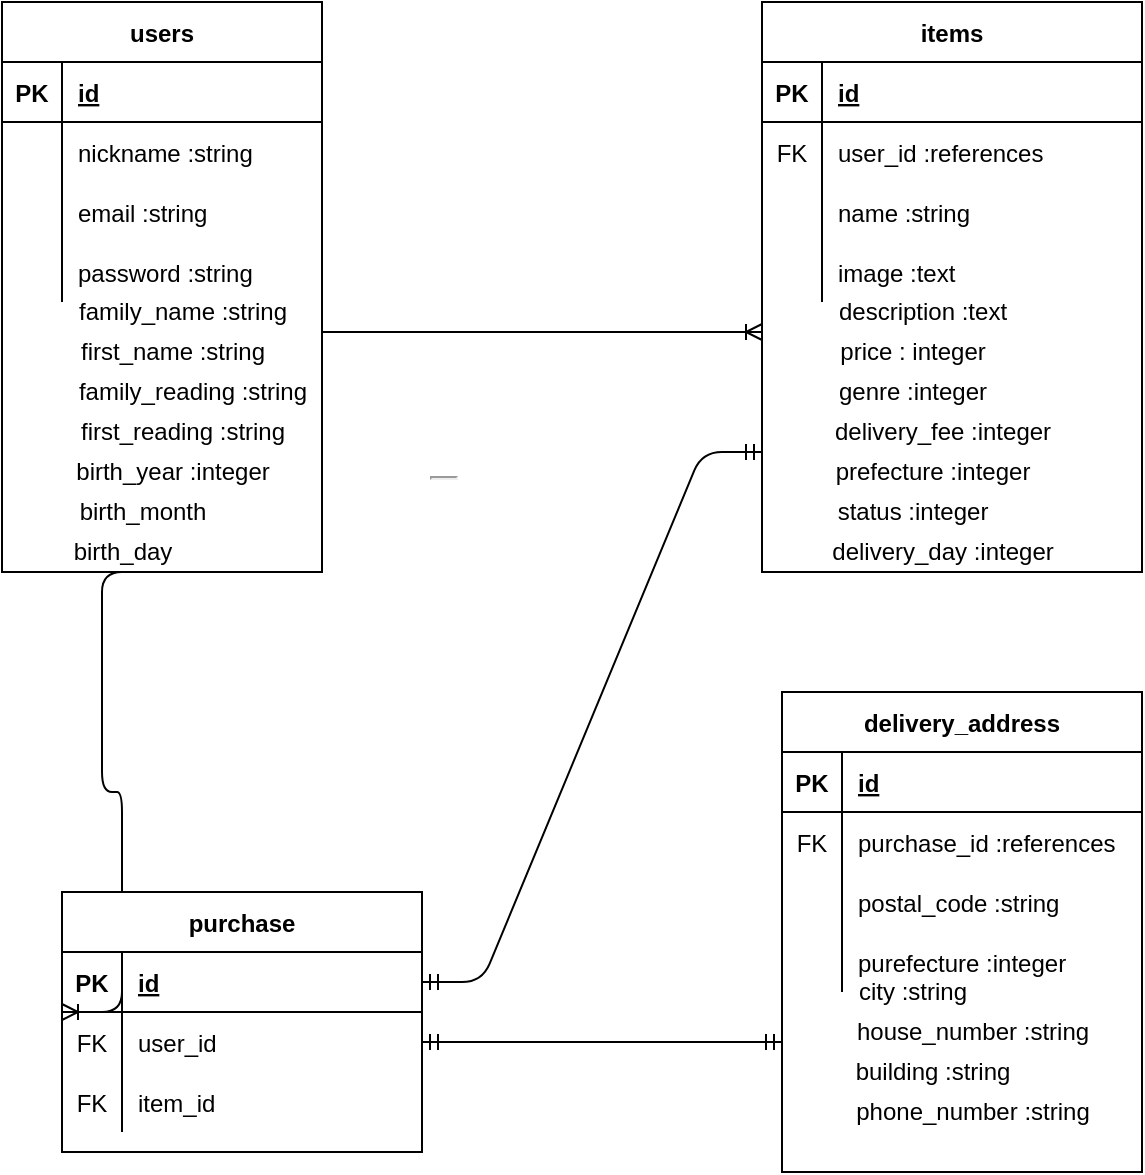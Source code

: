 <mxfile version="13.6.5" type="github">
  <diagram id="RHDtiLBlRx6c_QqVsQmq" name="ページ1">
    <mxGraphModel dx="1909" dy="572" grid="1" gridSize="10" guides="1" tooltips="1" connect="1" arrows="1" fold="1" page="1" pageScale="1" pageWidth="827" pageHeight="1169" math="0" shadow="0">
      <root>
        <mxCell id="0" />
        <mxCell id="1" parent="0" />
        <mxCell id="-R9fpxJyPCpMS1VGoLr2-45" value="&lt;hr&gt;&lt;table&gt;&lt;tbody&gt;&lt;tr&gt;&lt;td&gt;&lt;br&gt;&lt;/td&gt;&lt;td&gt;&lt;br&gt;&lt;/td&gt;&lt;td&gt;&lt;br&gt;&lt;/td&gt;&lt;/tr&gt;&lt;tr&gt;&lt;td&gt;&lt;br&gt;&lt;/td&gt;&lt;td&gt;&lt;br&gt;&lt;/td&gt;&lt;td&gt;&lt;br&gt;&lt;/td&gt;&lt;/tr&gt;&lt;tr&gt;&lt;td&gt;&lt;br&gt;&lt;/td&gt;&lt;td&gt;&lt;br&gt;&lt;/td&gt;&lt;td&gt;&lt;br&gt;&lt;/td&gt;&lt;/tr&gt;&lt;tr&gt;&lt;td&gt;&lt;br&gt;&lt;/td&gt;&lt;td&gt;&lt;br&gt;&lt;/td&gt;&lt;td&gt;&lt;br&gt;&lt;/td&gt;&lt;/tr&gt;&lt;/tbody&gt;&lt;/table&gt;" style="text;html=1;align=center;verticalAlign=middle;resizable=0;points=[];autosize=1;" vertex="1" parent="1">
          <mxGeometry x="185" y="245" width="30" height="90" as="geometry" />
        </mxCell>
        <mxCell id="-R9fpxJyPCpMS1VGoLr2-76" value="family_name :string" style="text;html=1;align=center;verticalAlign=middle;resizable=0;points=[];autosize=1;" vertex="1" parent="1">
          <mxGeometry x="10" y="160" width="120" height="20" as="geometry" />
        </mxCell>
        <mxCell id="-R9fpxJyPCpMS1VGoLr2-77" value="first_name :string" style="text;html=1;align=center;verticalAlign=middle;resizable=0;points=[];autosize=1;" vertex="1" parent="1">
          <mxGeometry x="10" y="180" width="110" height="20" as="geometry" />
        </mxCell>
        <mxCell id="-R9fpxJyPCpMS1VGoLr2-78" value="family_reading :string" style="text;html=1;align=center;verticalAlign=middle;resizable=0;points=[];autosize=1;" vertex="1" parent="1">
          <mxGeometry x="10" y="200" width="130" height="20" as="geometry" />
        </mxCell>
        <mxCell id="-R9fpxJyPCpMS1VGoLr2-79" value="first_reading :string" style="text;html=1;align=center;verticalAlign=middle;resizable=0;points=[];autosize=1;" vertex="1" parent="1">
          <mxGeometry x="10" y="220" width="120" height="20" as="geometry" />
        </mxCell>
        <mxCell id="-R9fpxJyPCpMS1VGoLr2-80" value="birth_year :integer" style="text;html=1;align=center;verticalAlign=middle;resizable=0;points=[];autosize=1;" vertex="1" parent="1">
          <mxGeometry x="10" y="240" width="110" height="20" as="geometry" />
        </mxCell>
        <mxCell id="-R9fpxJyPCpMS1VGoLr2-81" value="birth_month" style="text;html=1;align=center;verticalAlign=middle;resizable=0;points=[];autosize=1;" vertex="1" parent="1">
          <mxGeometry x="10" y="260" width="80" height="20" as="geometry" />
        </mxCell>
        <mxCell id="-R9fpxJyPCpMS1VGoLr2-82" value="birth_day" style="text;html=1;align=center;verticalAlign=middle;resizable=0;points=[];autosize=1;" vertex="1" parent="1">
          <mxGeometry x="10" y="280" width="60" height="20" as="geometry" />
        </mxCell>
        <mxCell id="-R9fpxJyPCpMS1VGoLr2-63" value="users" style="shape=table;startSize=30;container=1;collapsible=1;childLayout=tableLayout;fixedRows=1;rowLines=0;fontStyle=1;align=center;resizeLast=1;" vertex="1" parent="1">
          <mxGeometry x="-20" y="15" width="160" height="285" as="geometry" />
        </mxCell>
        <mxCell id="-R9fpxJyPCpMS1VGoLr2-64" value="" style="shape=partialRectangle;collapsible=0;dropTarget=0;pointerEvents=0;fillColor=none;top=0;left=0;bottom=1;right=0;points=[[0,0.5],[1,0.5]];portConstraint=eastwest;" vertex="1" parent="-R9fpxJyPCpMS1VGoLr2-63">
          <mxGeometry y="30" width="160" height="30" as="geometry" />
        </mxCell>
        <mxCell id="-R9fpxJyPCpMS1VGoLr2-65" value="PK" style="shape=partialRectangle;connectable=0;fillColor=none;top=0;left=0;bottom=0;right=0;fontStyle=1;overflow=hidden;" vertex="1" parent="-R9fpxJyPCpMS1VGoLr2-64">
          <mxGeometry width="30" height="30" as="geometry" />
        </mxCell>
        <mxCell id="-R9fpxJyPCpMS1VGoLr2-66" value="id" style="shape=partialRectangle;connectable=0;fillColor=none;top=0;left=0;bottom=0;right=0;align=left;spacingLeft=6;fontStyle=5;overflow=hidden;" vertex="1" parent="-R9fpxJyPCpMS1VGoLr2-64">
          <mxGeometry x="30" width="130" height="30" as="geometry" />
        </mxCell>
        <mxCell id="-R9fpxJyPCpMS1VGoLr2-67" value="" style="shape=partialRectangle;collapsible=0;dropTarget=0;pointerEvents=0;fillColor=none;top=0;left=0;bottom=0;right=0;points=[[0,0.5],[1,0.5]];portConstraint=eastwest;" vertex="1" parent="-R9fpxJyPCpMS1VGoLr2-63">
          <mxGeometry y="60" width="160" height="30" as="geometry" />
        </mxCell>
        <mxCell id="-R9fpxJyPCpMS1VGoLr2-68" value="" style="shape=partialRectangle;connectable=0;fillColor=none;top=0;left=0;bottom=0;right=0;editable=1;overflow=hidden;" vertex="1" parent="-R9fpxJyPCpMS1VGoLr2-67">
          <mxGeometry width="30" height="30" as="geometry" />
        </mxCell>
        <mxCell id="-R9fpxJyPCpMS1VGoLr2-69" value="nickname :string" style="shape=partialRectangle;connectable=0;fillColor=none;top=0;left=0;bottom=0;right=0;align=left;spacingLeft=6;overflow=hidden;" vertex="1" parent="-R9fpxJyPCpMS1VGoLr2-67">
          <mxGeometry x="30" width="130" height="30" as="geometry" />
        </mxCell>
        <mxCell id="-R9fpxJyPCpMS1VGoLr2-70" value="" style="shape=partialRectangle;collapsible=0;dropTarget=0;pointerEvents=0;fillColor=none;top=0;left=0;bottom=0;right=0;points=[[0,0.5],[1,0.5]];portConstraint=eastwest;" vertex="1" parent="-R9fpxJyPCpMS1VGoLr2-63">
          <mxGeometry y="90" width="160" height="30" as="geometry" />
        </mxCell>
        <mxCell id="-R9fpxJyPCpMS1VGoLr2-71" value="" style="shape=partialRectangle;connectable=0;fillColor=none;top=0;left=0;bottom=0;right=0;editable=1;overflow=hidden;" vertex="1" parent="-R9fpxJyPCpMS1VGoLr2-70">
          <mxGeometry width="30" height="30" as="geometry" />
        </mxCell>
        <mxCell id="-R9fpxJyPCpMS1VGoLr2-72" value="email :string" style="shape=partialRectangle;connectable=0;fillColor=none;top=0;left=0;bottom=0;right=0;align=left;spacingLeft=6;overflow=hidden;" vertex="1" parent="-R9fpxJyPCpMS1VGoLr2-70">
          <mxGeometry x="30" width="130" height="30" as="geometry" />
        </mxCell>
        <mxCell id="-R9fpxJyPCpMS1VGoLr2-73" value="" style="shape=partialRectangle;collapsible=0;dropTarget=0;pointerEvents=0;fillColor=none;top=0;left=0;bottom=0;right=0;points=[[0,0.5],[1,0.5]];portConstraint=eastwest;" vertex="1" parent="-R9fpxJyPCpMS1VGoLr2-63">
          <mxGeometry y="120" width="160" height="30" as="geometry" />
        </mxCell>
        <mxCell id="-R9fpxJyPCpMS1VGoLr2-74" value="" style="shape=partialRectangle;connectable=0;fillColor=none;top=0;left=0;bottom=0;right=0;editable=1;overflow=hidden;" vertex="1" parent="-R9fpxJyPCpMS1VGoLr2-73">
          <mxGeometry width="30" height="30" as="geometry" />
        </mxCell>
        <mxCell id="-R9fpxJyPCpMS1VGoLr2-75" value="password :string" style="shape=partialRectangle;connectable=0;fillColor=none;top=0;left=0;bottom=0;right=0;align=left;spacingLeft=6;overflow=hidden;" vertex="1" parent="-R9fpxJyPCpMS1VGoLr2-73">
          <mxGeometry x="30" width="130" height="30" as="geometry" />
        </mxCell>
        <mxCell id="-R9fpxJyPCpMS1VGoLr2-83" value="items" style="shape=table;startSize=30;container=1;collapsible=1;childLayout=tableLayout;fixedRows=1;rowLines=0;fontStyle=1;align=center;resizeLast=1;" vertex="1" parent="1">
          <mxGeometry x="360" y="15" width="190" height="285" as="geometry" />
        </mxCell>
        <mxCell id="-R9fpxJyPCpMS1VGoLr2-84" value="" style="shape=partialRectangle;collapsible=0;dropTarget=0;pointerEvents=0;fillColor=none;top=0;left=0;bottom=1;right=0;points=[[0,0.5],[1,0.5]];portConstraint=eastwest;" vertex="1" parent="-R9fpxJyPCpMS1VGoLr2-83">
          <mxGeometry y="30" width="190" height="30" as="geometry" />
        </mxCell>
        <mxCell id="-R9fpxJyPCpMS1VGoLr2-85" value="PK" style="shape=partialRectangle;connectable=0;fillColor=none;top=0;left=0;bottom=0;right=0;fontStyle=1;overflow=hidden;" vertex="1" parent="-R9fpxJyPCpMS1VGoLr2-84">
          <mxGeometry width="30" height="30" as="geometry" />
        </mxCell>
        <mxCell id="-R9fpxJyPCpMS1VGoLr2-86" value="id" style="shape=partialRectangle;connectable=0;fillColor=none;top=0;left=0;bottom=0;right=0;align=left;spacingLeft=6;fontStyle=5;overflow=hidden;" vertex="1" parent="-R9fpxJyPCpMS1VGoLr2-84">
          <mxGeometry x="30" width="160" height="30" as="geometry" />
        </mxCell>
        <mxCell id="-R9fpxJyPCpMS1VGoLr2-87" value="" style="shape=partialRectangle;collapsible=0;dropTarget=0;pointerEvents=0;fillColor=none;top=0;left=0;bottom=0;right=0;points=[[0,0.5],[1,0.5]];portConstraint=eastwest;" vertex="1" parent="-R9fpxJyPCpMS1VGoLr2-83">
          <mxGeometry y="60" width="190" height="30" as="geometry" />
        </mxCell>
        <mxCell id="-R9fpxJyPCpMS1VGoLr2-88" value="FK" style="shape=partialRectangle;connectable=0;fillColor=none;top=0;left=0;bottom=0;right=0;editable=1;overflow=hidden;" vertex="1" parent="-R9fpxJyPCpMS1VGoLr2-87">
          <mxGeometry width="30" height="30" as="geometry" />
        </mxCell>
        <mxCell id="-R9fpxJyPCpMS1VGoLr2-89" value="user_id :references" style="shape=partialRectangle;connectable=0;fillColor=none;top=0;left=0;bottom=0;right=0;align=left;spacingLeft=6;overflow=hidden;" vertex="1" parent="-R9fpxJyPCpMS1VGoLr2-87">
          <mxGeometry x="30" width="160" height="30" as="geometry" />
        </mxCell>
        <mxCell id="-R9fpxJyPCpMS1VGoLr2-90" value="" style="shape=partialRectangle;collapsible=0;dropTarget=0;pointerEvents=0;fillColor=none;top=0;left=0;bottom=0;right=0;points=[[0,0.5],[1,0.5]];portConstraint=eastwest;" vertex="1" parent="-R9fpxJyPCpMS1VGoLr2-83">
          <mxGeometry y="90" width="190" height="30" as="geometry" />
        </mxCell>
        <mxCell id="-R9fpxJyPCpMS1VGoLr2-91" value="" style="shape=partialRectangle;connectable=0;fillColor=none;top=0;left=0;bottom=0;right=0;editable=1;overflow=hidden;" vertex="1" parent="-R9fpxJyPCpMS1VGoLr2-90">
          <mxGeometry width="30" height="30" as="geometry" />
        </mxCell>
        <mxCell id="-R9fpxJyPCpMS1VGoLr2-92" value="name :string" style="shape=partialRectangle;connectable=0;fillColor=none;top=0;left=0;bottom=0;right=0;align=left;spacingLeft=6;overflow=hidden;" vertex="1" parent="-R9fpxJyPCpMS1VGoLr2-90">
          <mxGeometry x="30" width="160" height="30" as="geometry" />
        </mxCell>
        <mxCell id="-R9fpxJyPCpMS1VGoLr2-93" value="" style="shape=partialRectangle;collapsible=0;dropTarget=0;pointerEvents=0;fillColor=none;top=0;left=0;bottom=0;right=0;points=[[0,0.5],[1,0.5]];portConstraint=eastwest;" vertex="1" parent="-R9fpxJyPCpMS1VGoLr2-83">
          <mxGeometry y="120" width="190" height="30" as="geometry" />
        </mxCell>
        <mxCell id="-R9fpxJyPCpMS1VGoLr2-94" value="" style="shape=partialRectangle;connectable=0;fillColor=none;top=0;left=0;bottom=0;right=0;editable=1;overflow=hidden;" vertex="1" parent="-R9fpxJyPCpMS1VGoLr2-93">
          <mxGeometry width="30" height="30" as="geometry" />
        </mxCell>
        <mxCell id="-R9fpxJyPCpMS1VGoLr2-95" value="image :text" style="shape=partialRectangle;connectable=0;fillColor=none;top=0;left=0;bottom=0;right=0;align=left;spacingLeft=6;overflow=hidden;" vertex="1" parent="-R9fpxJyPCpMS1VGoLr2-93">
          <mxGeometry x="30" width="160" height="30" as="geometry" />
        </mxCell>
        <mxCell id="-R9fpxJyPCpMS1VGoLr2-96" value="description :text" style="text;html=1;align=center;verticalAlign=middle;resizable=0;points=[];autosize=1;" vertex="1" parent="1">
          <mxGeometry x="390" y="160" width="100" height="20" as="geometry" />
        </mxCell>
        <mxCell id="-R9fpxJyPCpMS1VGoLr2-97" value="price : integer" style="text;html=1;align=center;verticalAlign=middle;resizable=0;points=[];autosize=1;" vertex="1" parent="1">
          <mxGeometry x="390" y="180" width="90" height="20" as="geometry" />
        </mxCell>
        <mxCell id="-R9fpxJyPCpMS1VGoLr2-99" value="genre :integer" style="text;html=1;align=center;verticalAlign=middle;resizable=0;points=[];autosize=1;" vertex="1" parent="1">
          <mxGeometry x="390" y="200" width="90" height="20" as="geometry" />
        </mxCell>
        <mxCell id="-R9fpxJyPCpMS1VGoLr2-100" value="delivery_fee :integer" style="text;html=1;align=center;verticalAlign=middle;resizable=0;points=[];autosize=1;" vertex="1" parent="1">
          <mxGeometry x="390" y="220" width="120" height="20" as="geometry" />
        </mxCell>
        <mxCell id="-R9fpxJyPCpMS1VGoLr2-101" value="prefecture :integer" style="text;html=1;align=center;verticalAlign=middle;resizable=0;points=[];autosize=1;" vertex="1" parent="1">
          <mxGeometry x="390" y="240" width="110" height="20" as="geometry" />
        </mxCell>
        <mxCell id="-R9fpxJyPCpMS1VGoLr2-102" value="status :integer" style="text;html=1;align=center;verticalAlign=middle;resizable=0;points=[];autosize=1;" vertex="1" parent="1">
          <mxGeometry x="390" y="260" width="90" height="20" as="geometry" />
        </mxCell>
        <mxCell id="-R9fpxJyPCpMS1VGoLr2-103" value="delivery_day :integer" style="text;html=1;align=center;verticalAlign=middle;resizable=0;points=[];autosize=1;" vertex="1" parent="1">
          <mxGeometry x="385" y="280" width="130" height="20" as="geometry" />
        </mxCell>
        <mxCell id="-R9fpxJyPCpMS1VGoLr2-130" value="city :string" style="text;html=1;align=center;verticalAlign=middle;resizable=0;points=[];autosize=1;" vertex="1" parent="1">
          <mxGeometry x="400" y="500" width="70" height="20" as="geometry" />
        </mxCell>
        <mxCell id="-R9fpxJyPCpMS1VGoLr2-131" value="house_number :string" style="text;html=1;align=center;verticalAlign=middle;resizable=0;points=[];autosize=1;" vertex="1" parent="1">
          <mxGeometry x="400" y="520" width="130" height="20" as="geometry" />
        </mxCell>
        <mxCell id="-R9fpxJyPCpMS1VGoLr2-132" value="building :string" style="text;html=1;align=center;verticalAlign=middle;resizable=0;points=[];autosize=1;" vertex="1" parent="1">
          <mxGeometry x="400" y="540" width="90" height="20" as="geometry" />
        </mxCell>
        <mxCell id="-R9fpxJyPCpMS1VGoLr2-133" value="phone_number :string" style="text;html=1;align=center;verticalAlign=middle;resizable=0;points=[];autosize=1;" vertex="1" parent="1">
          <mxGeometry x="400" y="560" width="130" height="20" as="geometry" />
        </mxCell>
        <mxCell id="-R9fpxJyPCpMS1VGoLr2-138" value="" style="edgeStyle=entityRelationEdgeStyle;fontSize=12;html=1;endArrow=ERoneToMany;" edge="1" parent="1">
          <mxGeometry width="100" height="100" relative="1" as="geometry">
            <mxPoint x="140" y="180" as="sourcePoint" />
            <mxPoint x="360" y="180" as="targetPoint" />
          </mxGeometry>
        </mxCell>
        <mxCell id="-R9fpxJyPCpMS1VGoLr2-140" value="" style="edgeStyle=entityRelationEdgeStyle;fontSize=12;html=1;endArrow=ERoneToMany;entryX=0;entryY=0;entryDx=0;entryDy=0;entryPerimeter=0;exitX=0.5;exitY=1;exitDx=0;exitDy=0;" edge="1" parent="1" source="-R9fpxJyPCpMS1VGoLr2-63" target="-R9fpxJyPCpMS1VGoLr2-111">
          <mxGeometry width="100" height="100" relative="1" as="geometry">
            <mxPoint x="-20" y="300" as="sourcePoint" />
            <mxPoint x="550" y="290" as="targetPoint" />
          </mxGeometry>
        </mxCell>
        <mxCell id="-R9fpxJyPCpMS1VGoLr2-104" value="purchase" style="shape=table;startSize=30;container=1;collapsible=1;childLayout=tableLayout;fixedRows=1;rowLines=0;fontStyle=1;align=center;resizeLast=1;" vertex="1" parent="1">
          <mxGeometry x="10" y="460" width="180" height="130" as="geometry" />
        </mxCell>
        <mxCell id="-R9fpxJyPCpMS1VGoLr2-105" value="" style="shape=partialRectangle;collapsible=0;dropTarget=0;pointerEvents=0;fillColor=none;top=0;left=0;bottom=1;right=0;points=[[0,0.5],[1,0.5]];portConstraint=eastwest;" vertex="1" parent="-R9fpxJyPCpMS1VGoLr2-104">
          <mxGeometry y="30" width="180" height="30" as="geometry" />
        </mxCell>
        <mxCell id="-R9fpxJyPCpMS1VGoLr2-106" value="PK" style="shape=partialRectangle;connectable=0;fillColor=none;top=0;left=0;bottom=0;right=0;fontStyle=1;overflow=hidden;" vertex="1" parent="-R9fpxJyPCpMS1VGoLr2-105">
          <mxGeometry width="30" height="30" as="geometry" />
        </mxCell>
        <mxCell id="-R9fpxJyPCpMS1VGoLr2-107" value="id" style="shape=partialRectangle;connectable=0;fillColor=none;top=0;left=0;bottom=0;right=0;align=left;spacingLeft=6;fontStyle=5;overflow=hidden;" vertex="1" parent="-R9fpxJyPCpMS1VGoLr2-105">
          <mxGeometry x="30" width="150" height="30" as="geometry" />
        </mxCell>
        <mxCell id="-R9fpxJyPCpMS1VGoLr2-111" value="" style="shape=partialRectangle;collapsible=0;dropTarget=0;pointerEvents=0;fillColor=none;top=0;left=0;bottom=0;right=0;points=[[0,0.5],[1,0.5]];portConstraint=eastwest;" vertex="1" parent="-R9fpxJyPCpMS1VGoLr2-104">
          <mxGeometry y="60" width="180" height="30" as="geometry" />
        </mxCell>
        <mxCell id="-R9fpxJyPCpMS1VGoLr2-112" value="FK" style="shape=partialRectangle;connectable=0;fillColor=none;top=0;left=0;bottom=0;right=0;editable=1;overflow=hidden;" vertex="1" parent="-R9fpxJyPCpMS1VGoLr2-111">
          <mxGeometry width="30" height="30" as="geometry" />
        </mxCell>
        <mxCell id="-R9fpxJyPCpMS1VGoLr2-113" value="user_id" style="shape=partialRectangle;connectable=0;fillColor=none;top=0;left=0;bottom=0;right=0;align=left;spacingLeft=6;overflow=hidden;" vertex="1" parent="-R9fpxJyPCpMS1VGoLr2-111">
          <mxGeometry x="30" width="150" height="30" as="geometry" />
        </mxCell>
        <mxCell id="-R9fpxJyPCpMS1VGoLr2-114" value="" style="shape=partialRectangle;collapsible=0;dropTarget=0;pointerEvents=0;fillColor=none;top=0;left=0;bottom=0;right=0;points=[[0,0.5],[1,0.5]];portConstraint=eastwest;" vertex="1" parent="-R9fpxJyPCpMS1VGoLr2-104">
          <mxGeometry y="90" width="180" height="30" as="geometry" />
        </mxCell>
        <mxCell id="-R9fpxJyPCpMS1VGoLr2-115" value="FK" style="shape=partialRectangle;connectable=0;fillColor=none;top=0;left=0;bottom=0;right=0;editable=1;overflow=hidden;" vertex="1" parent="-R9fpxJyPCpMS1VGoLr2-114">
          <mxGeometry width="30" height="30" as="geometry" />
        </mxCell>
        <mxCell id="-R9fpxJyPCpMS1VGoLr2-116" value="item_id" style="shape=partialRectangle;connectable=0;fillColor=none;top=0;left=0;bottom=0;right=0;align=left;spacingLeft=6;overflow=hidden;" vertex="1" parent="-R9fpxJyPCpMS1VGoLr2-114">
          <mxGeometry x="30" width="150" height="30" as="geometry" />
        </mxCell>
        <mxCell id="-R9fpxJyPCpMS1VGoLr2-141" value="" style="edgeStyle=entityRelationEdgeStyle;fontSize=12;html=1;endArrow=ERmandOne;startArrow=ERmandOne;" edge="1" parent="1" source="-R9fpxJyPCpMS1VGoLr2-105">
          <mxGeometry width="100" height="100" relative="1" as="geometry">
            <mxPoint x="260" y="400" as="sourcePoint" />
            <mxPoint x="360" y="240" as="targetPoint" />
          </mxGeometry>
        </mxCell>
        <mxCell id="-R9fpxJyPCpMS1VGoLr2-117" value="delivery_address" style="shape=table;startSize=30;container=1;collapsible=1;childLayout=tableLayout;fixedRows=1;rowLines=0;fontStyle=1;align=center;resizeLast=1;" vertex="1" parent="1">
          <mxGeometry x="370" y="360" width="180" height="240" as="geometry" />
        </mxCell>
        <mxCell id="-R9fpxJyPCpMS1VGoLr2-118" value="" style="shape=partialRectangle;collapsible=0;dropTarget=0;pointerEvents=0;fillColor=none;top=0;left=0;bottom=1;right=0;points=[[0,0.5],[1,0.5]];portConstraint=eastwest;" vertex="1" parent="-R9fpxJyPCpMS1VGoLr2-117">
          <mxGeometry y="30" width="180" height="30" as="geometry" />
        </mxCell>
        <mxCell id="-R9fpxJyPCpMS1VGoLr2-119" value="PK" style="shape=partialRectangle;connectable=0;fillColor=none;top=0;left=0;bottom=0;right=0;fontStyle=1;overflow=hidden;" vertex="1" parent="-R9fpxJyPCpMS1VGoLr2-118">
          <mxGeometry width="30" height="30" as="geometry" />
        </mxCell>
        <mxCell id="-R9fpxJyPCpMS1VGoLr2-120" value="id" style="shape=partialRectangle;connectable=0;fillColor=none;top=0;left=0;bottom=0;right=0;align=left;spacingLeft=6;fontStyle=5;overflow=hidden;" vertex="1" parent="-R9fpxJyPCpMS1VGoLr2-118">
          <mxGeometry x="30" width="150" height="30" as="geometry" />
        </mxCell>
        <mxCell id="-R9fpxJyPCpMS1VGoLr2-121" value="" style="shape=partialRectangle;collapsible=0;dropTarget=0;pointerEvents=0;fillColor=none;top=0;left=0;bottom=0;right=0;points=[[0,0.5],[1,0.5]];portConstraint=eastwest;" vertex="1" parent="-R9fpxJyPCpMS1VGoLr2-117">
          <mxGeometry y="60" width="180" height="30" as="geometry" />
        </mxCell>
        <mxCell id="-R9fpxJyPCpMS1VGoLr2-122" value="FK" style="shape=partialRectangle;connectable=0;fillColor=none;top=0;left=0;bottom=0;right=0;editable=1;overflow=hidden;" vertex="1" parent="-R9fpxJyPCpMS1VGoLr2-121">
          <mxGeometry width="30" height="30" as="geometry" />
        </mxCell>
        <mxCell id="-R9fpxJyPCpMS1VGoLr2-123" value="purchase_id :references" style="shape=partialRectangle;connectable=0;fillColor=none;top=0;left=0;bottom=0;right=0;align=left;spacingLeft=6;overflow=hidden;" vertex="1" parent="-R9fpxJyPCpMS1VGoLr2-121">
          <mxGeometry x="30" width="150" height="30" as="geometry" />
        </mxCell>
        <mxCell id="-R9fpxJyPCpMS1VGoLr2-127" value="" style="shape=partialRectangle;collapsible=0;dropTarget=0;pointerEvents=0;fillColor=none;top=0;left=0;bottom=0;right=0;points=[[0,0.5],[1,0.5]];portConstraint=eastwest;" vertex="1" parent="-R9fpxJyPCpMS1VGoLr2-117">
          <mxGeometry y="90" width="180" height="30" as="geometry" />
        </mxCell>
        <mxCell id="-R9fpxJyPCpMS1VGoLr2-128" value="" style="shape=partialRectangle;connectable=0;fillColor=none;top=0;left=0;bottom=0;right=0;editable=1;overflow=hidden;" vertex="1" parent="-R9fpxJyPCpMS1VGoLr2-127">
          <mxGeometry width="30" height="30" as="geometry" />
        </mxCell>
        <mxCell id="-R9fpxJyPCpMS1VGoLr2-129" value="postal_code :string" style="shape=partialRectangle;connectable=0;fillColor=none;top=0;left=0;bottom=0;right=0;align=left;spacingLeft=6;overflow=hidden;" vertex="1" parent="-R9fpxJyPCpMS1VGoLr2-127">
          <mxGeometry x="30" width="150" height="30" as="geometry" />
        </mxCell>
        <mxCell id="-R9fpxJyPCpMS1VGoLr2-124" value="" style="shape=partialRectangle;collapsible=0;dropTarget=0;pointerEvents=0;fillColor=none;top=0;left=0;bottom=0;right=0;points=[[0,0.5],[1,0.5]];portConstraint=eastwest;" vertex="1" parent="-R9fpxJyPCpMS1VGoLr2-117">
          <mxGeometry y="120" width="180" height="30" as="geometry" />
        </mxCell>
        <mxCell id="-R9fpxJyPCpMS1VGoLr2-125" value="" style="shape=partialRectangle;connectable=0;fillColor=none;top=0;left=0;bottom=0;right=0;editable=1;overflow=hidden;" vertex="1" parent="-R9fpxJyPCpMS1VGoLr2-124">
          <mxGeometry width="30" height="30" as="geometry" />
        </mxCell>
        <mxCell id="-R9fpxJyPCpMS1VGoLr2-126" value="purefecture :integer" style="shape=partialRectangle;connectable=0;fillColor=none;top=0;left=0;bottom=0;right=0;align=left;spacingLeft=6;overflow=hidden;" vertex="1" parent="-R9fpxJyPCpMS1VGoLr2-124">
          <mxGeometry x="30" width="150" height="30" as="geometry" />
        </mxCell>
        <mxCell id="-R9fpxJyPCpMS1VGoLr2-142" value="" style="edgeStyle=entityRelationEdgeStyle;fontSize=12;html=1;endArrow=ERmandOne;startArrow=ERmandOne;exitX=1;exitY=0.5;exitDx=0;exitDy=0;" edge="1" parent="1" source="-R9fpxJyPCpMS1VGoLr2-111">
          <mxGeometry width="100" height="100" relative="1" as="geometry">
            <mxPoint x="450" y="390" as="sourcePoint" />
            <mxPoint x="370" y="535" as="targetPoint" />
          </mxGeometry>
        </mxCell>
      </root>
    </mxGraphModel>
  </diagram>
</mxfile>
